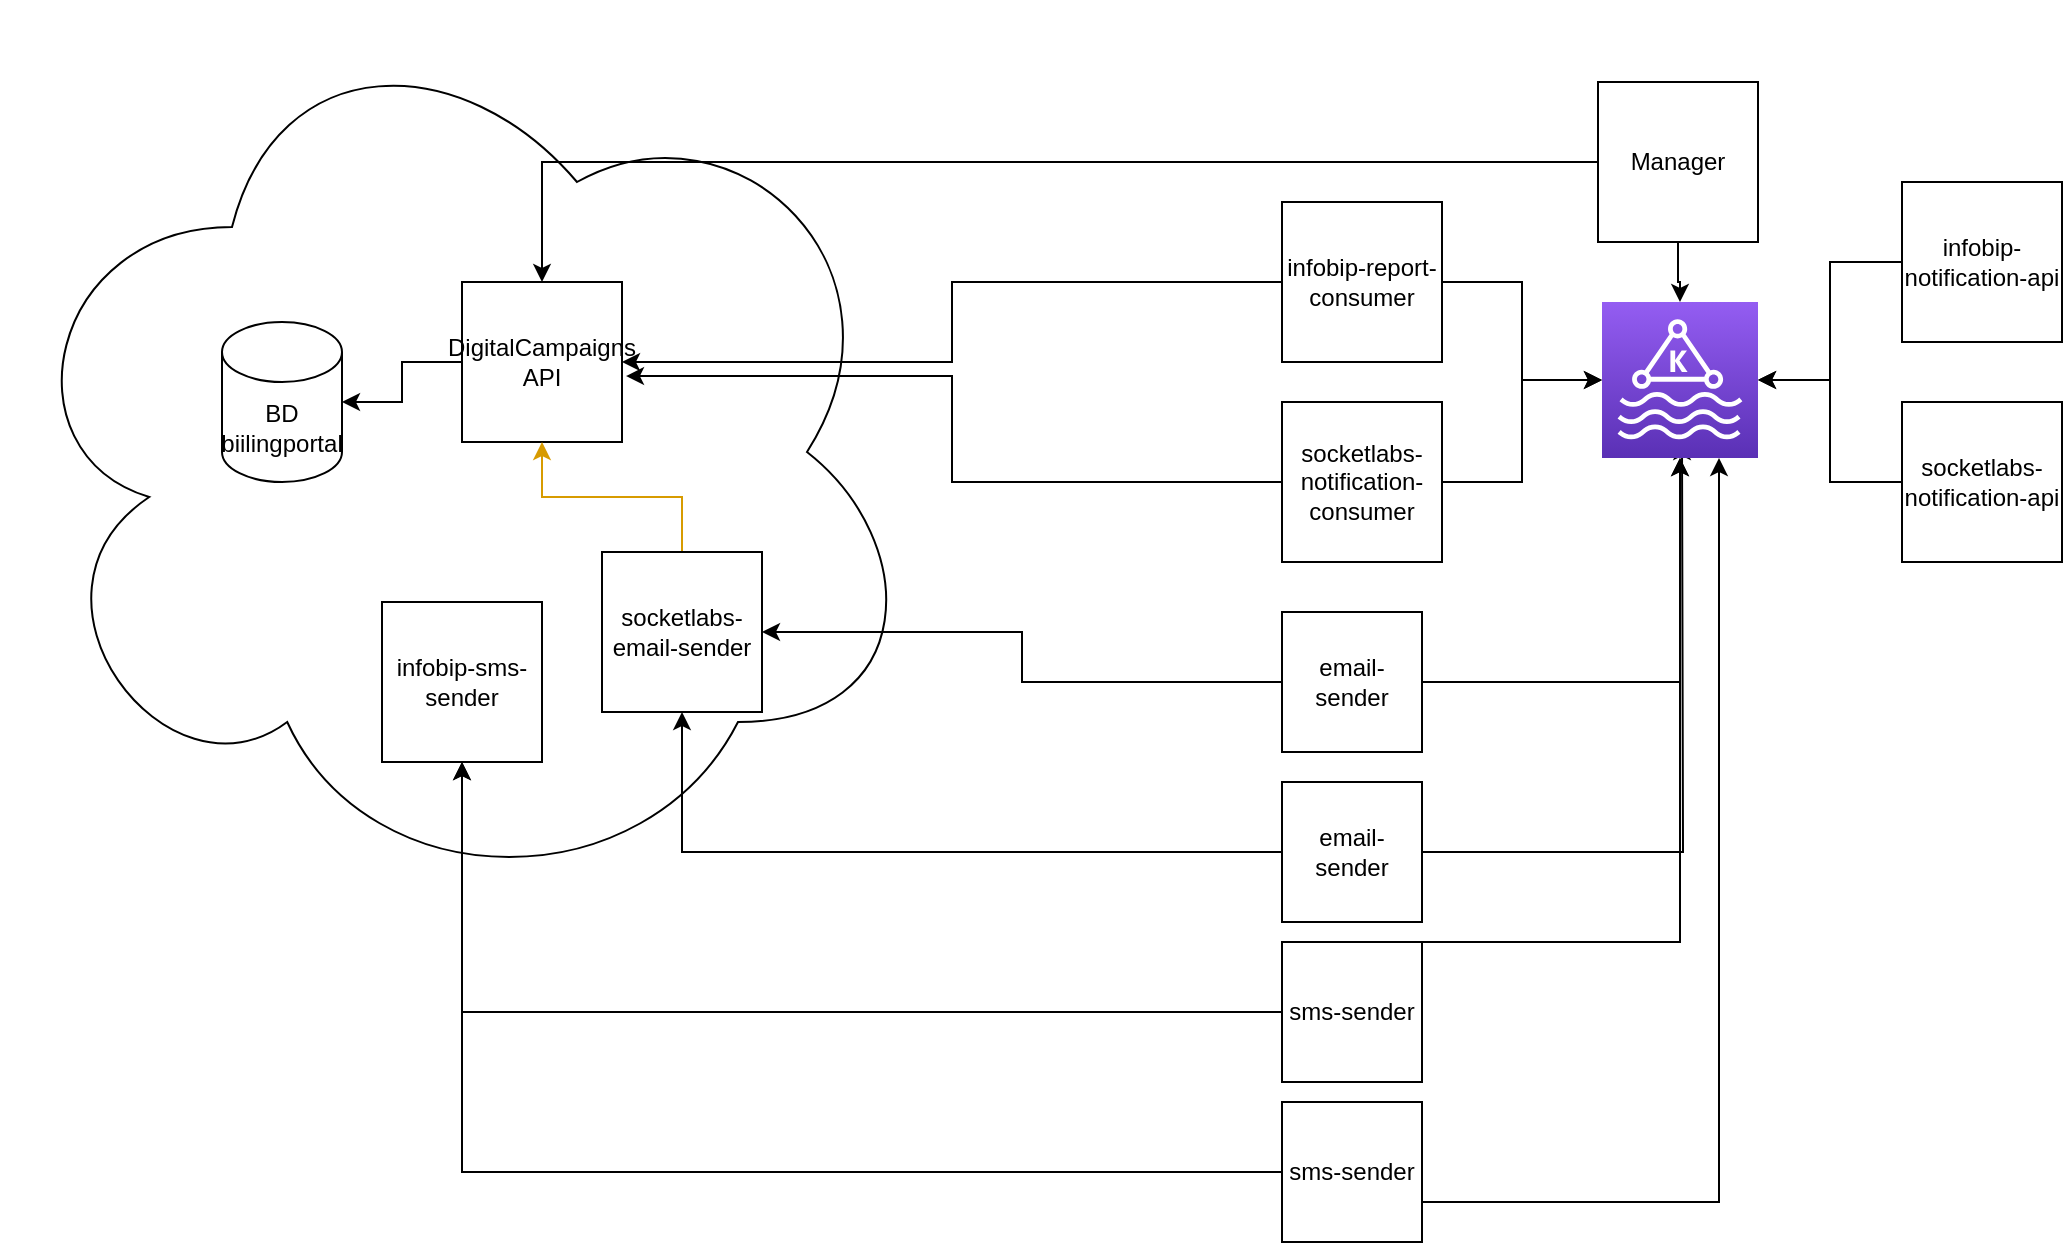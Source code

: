 <mxfile version="14.7.2" type="github">
  <diagram id="bhFd1MsYlGw5EBodZL_S" name="Page-1">
    <mxGraphModel dx="1350" dy="4106" grid="1" gridSize="10" guides="1" tooltips="1" connect="1" arrows="1" fold="1" page="1" pageScale="1" pageWidth="2339" pageHeight="3300" math="0" shadow="0">
      <root>
        <mxCell id="0" />
        <mxCell id="1" parent="0" />
        <mxCell id="Qs6Rd6eEG6VDtpSaX0WT-7" value="" style="ellipse;shape=cloud;whiteSpace=wrap;html=1;" vertex="1" parent="1">
          <mxGeometry x="20" y="-20" width="460" height="450" as="geometry" />
        </mxCell>
        <mxCell id="Qs6Rd6eEG6VDtpSaX0WT-37" value="" style="edgeStyle=orthogonalEdgeStyle;rounded=0;orthogonalLoop=1;jettySize=auto;html=1;" edge="1" parent="1" source="Qs6Rd6eEG6VDtpSaX0WT-1" target="Qs6Rd6eEG6VDtpSaX0WT-5">
          <mxGeometry relative="1" as="geometry" />
        </mxCell>
        <mxCell id="Qs6Rd6eEG6VDtpSaX0WT-1" value="DigitalCampaigns API" style="whiteSpace=wrap;html=1;aspect=fixed;" vertex="1" parent="1">
          <mxGeometry x="250" y="120" width="80" height="80" as="geometry" />
        </mxCell>
        <mxCell id="Qs6Rd6eEG6VDtpSaX0WT-15" style="edgeStyle=orthogonalEdgeStyle;rounded=0;orthogonalLoop=1;jettySize=auto;html=1;" edge="1" parent="1" source="Qs6Rd6eEG6VDtpSaX0WT-2" target="Qs6Rd6eEG6VDtpSaX0WT-1">
          <mxGeometry relative="1" as="geometry" />
        </mxCell>
        <mxCell id="Qs6Rd6eEG6VDtpSaX0WT-19" value="" style="edgeStyle=orthogonalEdgeStyle;rounded=0;orthogonalLoop=1;jettySize=auto;html=1;" edge="1" parent="1" source="Qs6Rd6eEG6VDtpSaX0WT-2" target="Qs6Rd6eEG6VDtpSaX0WT-18">
          <mxGeometry relative="1" as="geometry" />
        </mxCell>
        <mxCell id="Qs6Rd6eEG6VDtpSaX0WT-2" value="Manager&lt;br&gt;" style="whiteSpace=wrap;html=1;aspect=fixed;" vertex="1" parent="1">
          <mxGeometry x="818" y="20" width="80" height="80" as="geometry" />
        </mxCell>
        <mxCell id="Qs6Rd6eEG6VDtpSaX0WT-24" style="edgeStyle=orthogonalEdgeStyle;rounded=0;orthogonalLoop=1;jettySize=auto;html=1;" edge="1" parent="1" source="Qs6Rd6eEG6VDtpSaX0WT-3" target="Qs6Rd6eEG6VDtpSaX0WT-18">
          <mxGeometry relative="1" as="geometry" />
        </mxCell>
        <mxCell id="Qs6Rd6eEG6VDtpSaX0WT-36" style="edgeStyle=orthogonalEdgeStyle;rounded=0;orthogonalLoop=1;jettySize=auto;html=1;" edge="1" parent="1" source="Qs6Rd6eEG6VDtpSaX0WT-3" target="Qs6Rd6eEG6VDtpSaX0WT-1">
          <mxGeometry relative="1" as="geometry" />
        </mxCell>
        <mxCell id="Qs6Rd6eEG6VDtpSaX0WT-3" value="infobip-report-consumer" style="whiteSpace=wrap;html=1;aspect=fixed;" vertex="1" parent="1">
          <mxGeometry x="660" y="80" width="80" height="80" as="geometry" />
        </mxCell>
        <mxCell id="Qs6Rd6eEG6VDtpSaX0WT-16" style="edgeStyle=orthogonalEdgeStyle;rounded=0;orthogonalLoop=1;jettySize=auto;html=1;entryX=1.025;entryY=0.588;entryDx=0;entryDy=0;entryPerimeter=0;" edge="1" parent="1" source="Qs6Rd6eEG6VDtpSaX0WT-4" target="Qs6Rd6eEG6VDtpSaX0WT-1">
          <mxGeometry relative="1" as="geometry" />
        </mxCell>
        <mxCell id="Qs6Rd6eEG6VDtpSaX0WT-25" style="edgeStyle=orthogonalEdgeStyle;rounded=0;orthogonalLoop=1;jettySize=auto;html=1;" edge="1" parent="1" source="Qs6Rd6eEG6VDtpSaX0WT-4" target="Qs6Rd6eEG6VDtpSaX0WT-18">
          <mxGeometry relative="1" as="geometry" />
        </mxCell>
        <mxCell id="Qs6Rd6eEG6VDtpSaX0WT-4" value="socketlabs-notification-consumer" style="whiteSpace=wrap;html=1;aspect=fixed;" vertex="1" parent="1">
          <mxGeometry x="660" y="180" width="80" height="80" as="geometry" />
        </mxCell>
        <mxCell id="Qs6Rd6eEG6VDtpSaX0WT-5" value="BD biilingportal" style="shape=cylinder3;whiteSpace=wrap;html=1;boundedLbl=1;backgroundOutline=1;size=15;" vertex="1" parent="1">
          <mxGeometry x="130" y="140" width="60" height="80" as="geometry" />
        </mxCell>
        <mxCell id="Qs6Rd6eEG6VDtpSaX0WT-8" value="infobip-sms-sender" style="whiteSpace=wrap;html=1;aspect=fixed;" vertex="1" parent="1">
          <mxGeometry x="210" y="280" width="80" height="80" as="geometry" />
        </mxCell>
        <mxCell id="Qs6Rd6eEG6VDtpSaX0WT-17" style="edgeStyle=orthogonalEdgeStyle;rounded=0;orthogonalLoop=1;jettySize=auto;html=1;fillColor=#ffe6cc;strokeColor=#d79b00;" edge="1" parent="1" source="Qs6Rd6eEG6VDtpSaX0WT-9" target="Qs6Rd6eEG6VDtpSaX0WT-1">
          <mxGeometry relative="1" as="geometry" />
        </mxCell>
        <mxCell id="Qs6Rd6eEG6VDtpSaX0WT-9" value="socketlabs-email-sender" style="whiteSpace=wrap;html=1;aspect=fixed;" vertex="1" parent="1">
          <mxGeometry x="320" y="255" width="80" height="80" as="geometry" />
        </mxCell>
        <mxCell id="Qs6Rd6eEG6VDtpSaX0WT-12" style="edgeStyle=orthogonalEdgeStyle;rounded=0;orthogonalLoop=1;jettySize=auto;html=1;" edge="1" parent="1" source="Qs6Rd6eEG6VDtpSaX0WT-10" target="Qs6Rd6eEG6VDtpSaX0WT-9">
          <mxGeometry relative="1" as="geometry" />
        </mxCell>
        <mxCell id="Qs6Rd6eEG6VDtpSaX0WT-21" style="edgeStyle=orthogonalEdgeStyle;rounded=0;orthogonalLoop=1;jettySize=auto;html=1;entryX=0.5;entryY=1;entryDx=0;entryDy=0;entryPerimeter=0;" edge="1" parent="1" source="Qs6Rd6eEG6VDtpSaX0WT-10" target="Qs6Rd6eEG6VDtpSaX0WT-18">
          <mxGeometry relative="1" as="geometry" />
        </mxCell>
        <mxCell id="Qs6Rd6eEG6VDtpSaX0WT-10" value="email-sender" style="whiteSpace=wrap;html=1;aspect=fixed;" vertex="1" parent="1">
          <mxGeometry x="660" y="285" width="70" height="70" as="geometry" />
        </mxCell>
        <mxCell id="Qs6Rd6eEG6VDtpSaX0WT-13" style="edgeStyle=orthogonalEdgeStyle;rounded=0;orthogonalLoop=1;jettySize=auto;html=1;" edge="1" parent="1" source="Qs6Rd6eEG6VDtpSaX0WT-11" target="Qs6Rd6eEG6VDtpSaX0WT-9">
          <mxGeometry relative="1" as="geometry" />
        </mxCell>
        <mxCell id="Qs6Rd6eEG6VDtpSaX0WT-22" style="edgeStyle=orthogonalEdgeStyle;rounded=0;orthogonalLoop=1;jettySize=auto;html=1;" edge="1" parent="1" source="Qs6Rd6eEG6VDtpSaX0WT-11">
          <mxGeometry relative="1" as="geometry">
            <mxPoint x="860" y="200" as="targetPoint" />
          </mxGeometry>
        </mxCell>
        <mxCell id="Qs6Rd6eEG6VDtpSaX0WT-11" value="email-sender" style="whiteSpace=wrap;html=1;aspect=fixed;" vertex="1" parent="1">
          <mxGeometry x="660" y="370" width="70" height="70" as="geometry" />
        </mxCell>
        <mxCell id="Qs6Rd6eEG6VDtpSaX0WT-18" value="" style="points=[[0,0,0],[0.25,0,0],[0.5,0,0],[0.75,0,0],[1,0,0],[0,1,0],[0.25,1,0],[0.5,1,0],[0.75,1,0],[1,1,0],[0,0.25,0],[0,0.5,0],[0,0.75,0],[1,0.25,0],[1,0.5,0],[1,0.75,0]];outlineConnect=0;fontColor=#232F3E;gradientColor=#945DF2;gradientDirection=north;fillColor=#5A30B5;strokeColor=#ffffff;dashed=0;verticalLabelPosition=bottom;verticalAlign=top;align=center;html=1;fontSize=12;fontStyle=0;aspect=fixed;shape=mxgraph.aws4.resourceIcon;resIcon=mxgraph.aws4.managed_streaming_for_kafka;" vertex="1" parent="1">
          <mxGeometry x="820" y="130" width="78" height="78" as="geometry" />
        </mxCell>
        <mxCell id="Qs6Rd6eEG6VDtpSaX0WT-27" style="edgeStyle=orthogonalEdgeStyle;rounded=0;orthogonalLoop=1;jettySize=auto;html=1;entryX=0.5;entryY=1;entryDx=0;entryDy=0;entryPerimeter=0;" edge="1" parent="1" source="Qs6Rd6eEG6VDtpSaX0WT-23" target="Qs6Rd6eEG6VDtpSaX0WT-18">
          <mxGeometry relative="1" as="geometry">
            <Array as="points">
              <mxPoint x="815" y="450" />
              <mxPoint x="859" y="450" />
            </Array>
          </mxGeometry>
        </mxCell>
        <mxCell id="Qs6Rd6eEG6VDtpSaX0WT-29" style="edgeStyle=orthogonalEdgeStyle;rounded=0;orthogonalLoop=1;jettySize=auto;html=1;" edge="1" parent="1" source="Qs6Rd6eEG6VDtpSaX0WT-23" target="Qs6Rd6eEG6VDtpSaX0WT-8">
          <mxGeometry relative="1" as="geometry" />
        </mxCell>
        <mxCell id="Qs6Rd6eEG6VDtpSaX0WT-23" value="sms-sender" style="whiteSpace=wrap;html=1;aspect=fixed;" vertex="1" parent="1">
          <mxGeometry x="660" y="450" width="70" height="70" as="geometry" />
        </mxCell>
        <mxCell id="Qs6Rd6eEG6VDtpSaX0WT-28" style="edgeStyle=orthogonalEdgeStyle;rounded=0;orthogonalLoop=1;jettySize=auto;html=1;entryX=0.75;entryY=1;entryDx=0;entryDy=0;entryPerimeter=0;" edge="1" parent="1" source="Qs6Rd6eEG6VDtpSaX0WT-26" target="Qs6Rd6eEG6VDtpSaX0WT-18">
          <mxGeometry relative="1" as="geometry">
            <Array as="points">
              <mxPoint x="879" y="580" />
            </Array>
          </mxGeometry>
        </mxCell>
        <mxCell id="Qs6Rd6eEG6VDtpSaX0WT-30" style="edgeStyle=orthogonalEdgeStyle;rounded=0;orthogonalLoop=1;jettySize=auto;html=1;" edge="1" parent="1" source="Qs6Rd6eEG6VDtpSaX0WT-26" target="Qs6Rd6eEG6VDtpSaX0WT-8">
          <mxGeometry relative="1" as="geometry" />
        </mxCell>
        <mxCell id="Qs6Rd6eEG6VDtpSaX0WT-26" value="sms-sender" style="whiteSpace=wrap;html=1;aspect=fixed;" vertex="1" parent="1">
          <mxGeometry x="660" y="530" width="70" height="70" as="geometry" />
        </mxCell>
        <mxCell id="Qs6Rd6eEG6VDtpSaX0WT-33" style="edgeStyle=orthogonalEdgeStyle;rounded=0;orthogonalLoop=1;jettySize=auto;html=1;" edge="1" parent="1" source="Qs6Rd6eEG6VDtpSaX0WT-31" target="Qs6Rd6eEG6VDtpSaX0WT-18">
          <mxGeometry relative="1" as="geometry" />
        </mxCell>
        <mxCell id="Qs6Rd6eEG6VDtpSaX0WT-31" value="infobip-notification-api" style="whiteSpace=wrap;html=1;aspect=fixed;" vertex="1" parent="1">
          <mxGeometry x="970" y="70" width="80" height="80" as="geometry" />
        </mxCell>
        <mxCell id="Qs6Rd6eEG6VDtpSaX0WT-34" style="edgeStyle=orthogonalEdgeStyle;rounded=0;orthogonalLoop=1;jettySize=auto;html=1;" edge="1" parent="1" source="Qs6Rd6eEG6VDtpSaX0WT-32" target="Qs6Rd6eEG6VDtpSaX0WT-18">
          <mxGeometry relative="1" as="geometry" />
        </mxCell>
        <mxCell id="Qs6Rd6eEG6VDtpSaX0WT-32" value="socketlabs-notification-api" style="whiteSpace=wrap;html=1;aspect=fixed;" vertex="1" parent="1">
          <mxGeometry x="970" y="180" width="80" height="80" as="geometry" />
        </mxCell>
      </root>
    </mxGraphModel>
  </diagram>
</mxfile>
